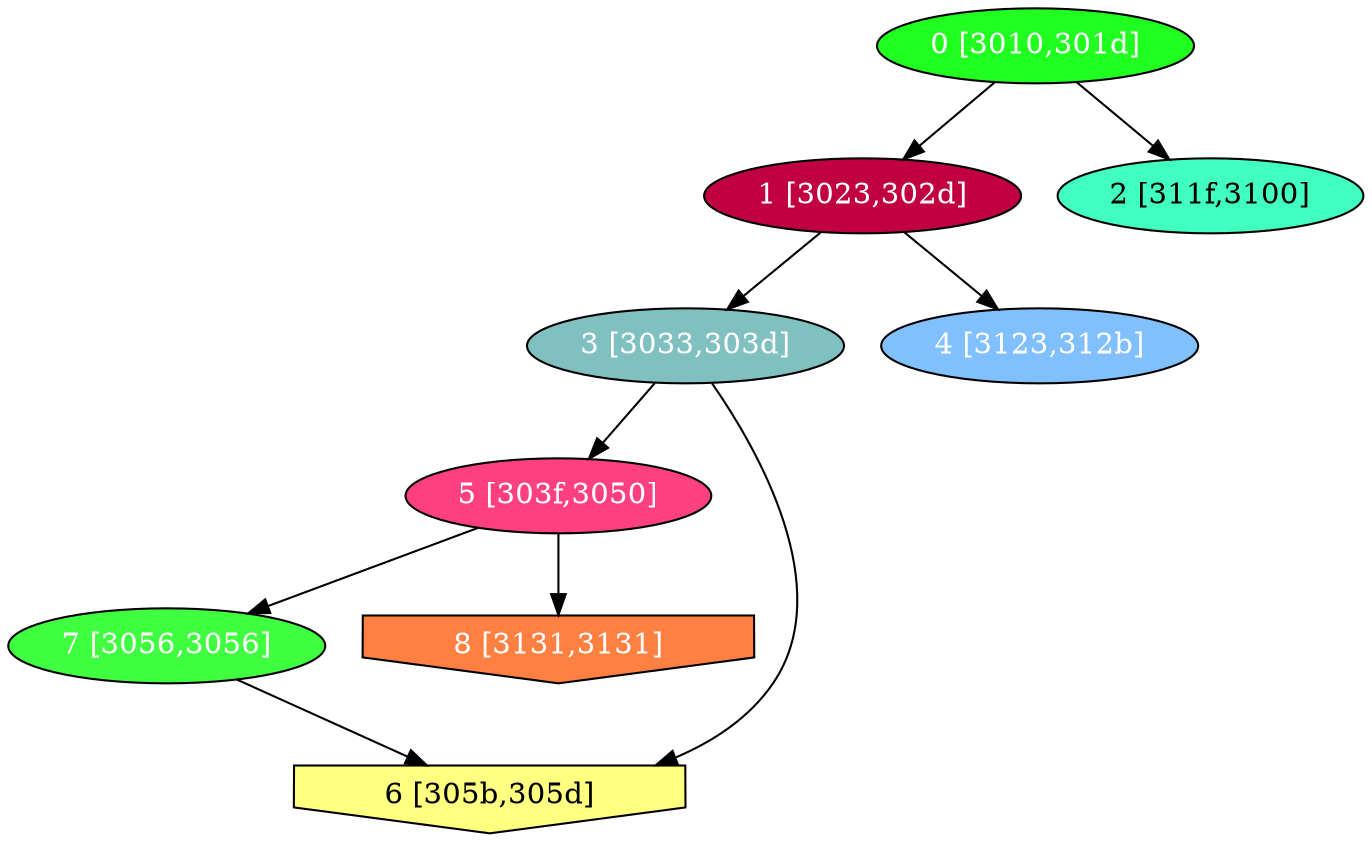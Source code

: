 diGraph libnss3{
	libnss3_0  [style=filled fillcolor="#20FF20" fontcolor="#ffffff" shape=oval label="0 [3010,301d]"]
	libnss3_1  [style=filled fillcolor="#C00040" fontcolor="#ffffff" shape=oval label="1 [3023,302d]"]
	libnss3_2  [style=filled fillcolor="#40FFC0" fontcolor="#000000" shape=oval label="2 [311f,3100]"]
	libnss3_3  [style=filled fillcolor="#80C0C0" fontcolor="#ffffff" shape=oval label="3 [3033,303d]"]
	libnss3_4  [style=filled fillcolor="#80C0FF" fontcolor="#ffffff" shape=oval label="4 [3123,312b]"]
	libnss3_5  [style=filled fillcolor="#FF4080" fontcolor="#ffffff" shape=oval label="5 [303f,3050]"]
	libnss3_6  [style=filled fillcolor="#FFFF80" fontcolor="#000000" shape=invhouse label="6 [305b,305d]"]
	libnss3_7  [style=filled fillcolor="#40FF40" fontcolor="#ffffff" shape=oval label="7 [3056,3056]"]
	libnss3_8  [style=filled fillcolor="#FF8040" fontcolor="#ffffff" shape=invhouse label="8 [3131,3131]"]

	libnss3_0 -> libnss3_1
	libnss3_0 -> libnss3_2
	libnss3_1 -> libnss3_3
	libnss3_1 -> libnss3_4
	libnss3_3 -> libnss3_5
	libnss3_3 -> libnss3_6
	libnss3_5 -> libnss3_7
	libnss3_5 -> libnss3_8
	libnss3_7 -> libnss3_6
}